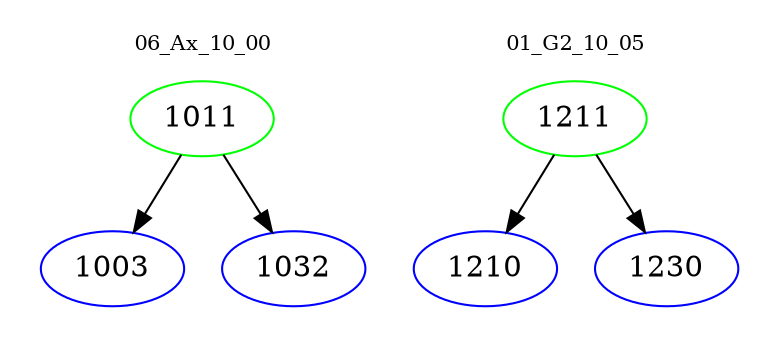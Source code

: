 digraph{
subgraph cluster_0 {
color = white
label = "06_Ax_10_00";
fontsize=10;
T0_1011 [label="1011", color="green"]
T0_1011 -> T0_1003 [color="black"]
T0_1003 [label="1003", color="blue"]
T0_1011 -> T0_1032 [color="black"]
T0_1032 [label="1032", color="blue"]
}
subgraph cluster_1 {
color = white
label = "01_G2_10_05";
fontsize=10;
T1_1211 [label="1211", color="green"]
T1_1211 -> T1_1210 [color="black"]
T1_1210 [label="1210", color="blue"]
T1_1211 -> T1_1230 [color="black"]
T1_1230 [label="1230", color="blue"]
}
}
